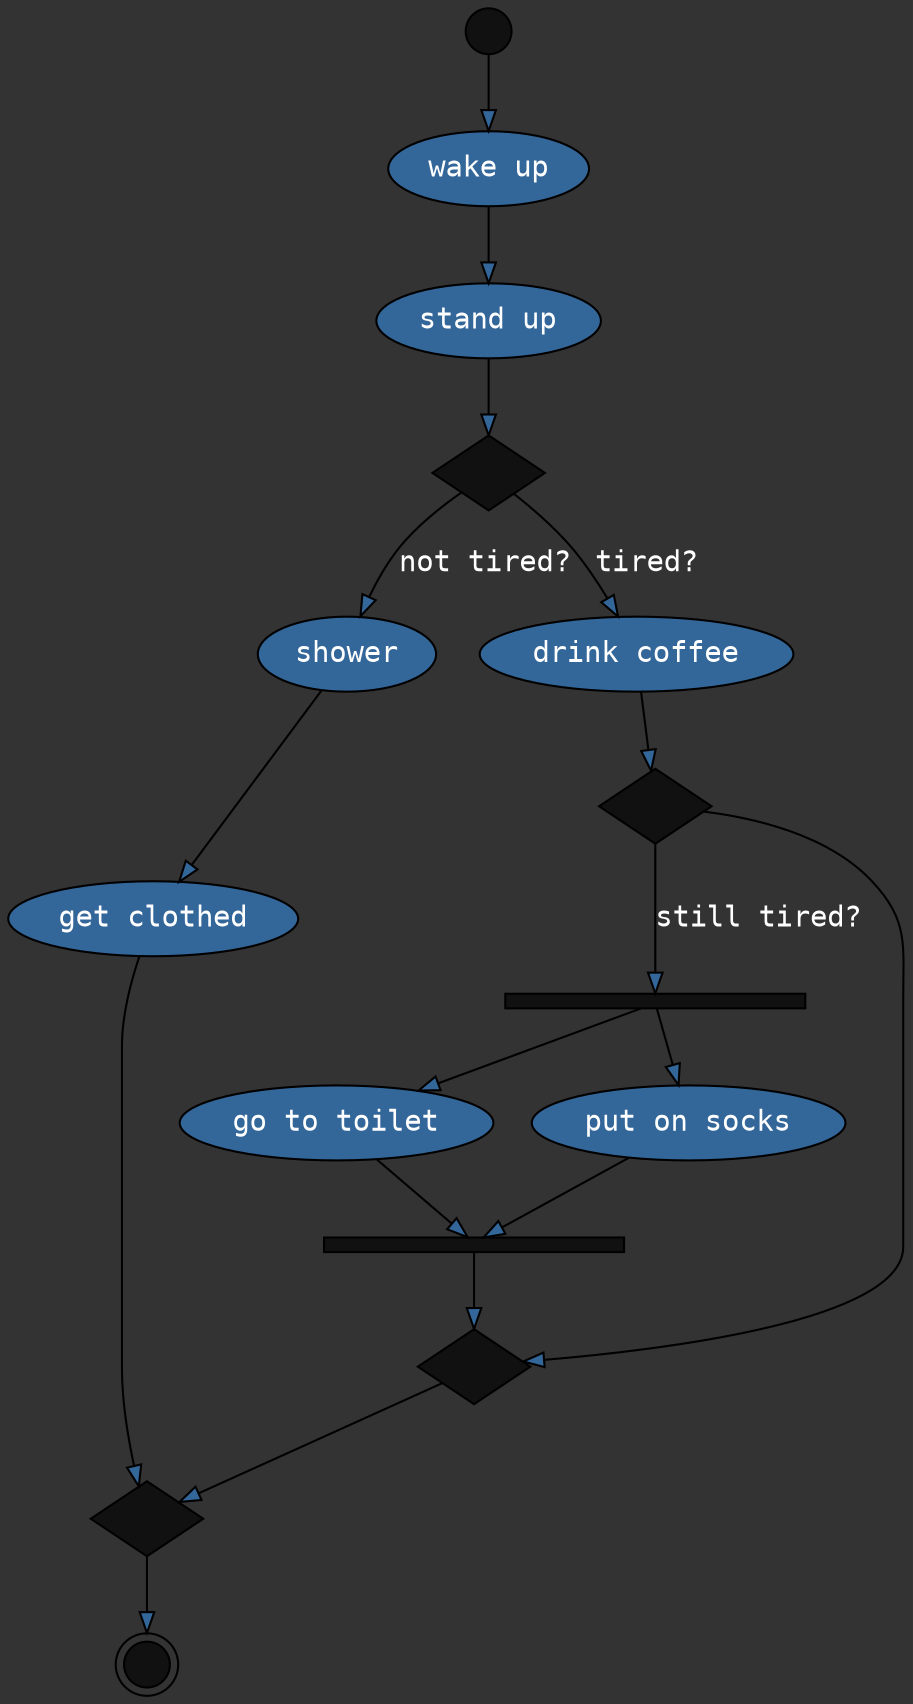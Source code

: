 digraph  {
graph [bgcolor="#333333"]
node [style="filled" fontcolor="white" fontname="Courier" shape="oval" fillcolor="#336699"]
edge [style="filled" fontcolor="white" fontname="Courier" shape="oval" fillcolor="#336699"]
"cond_6129484611666145821"[shape="diamond" label="" fillcolor="#111111"]
"cond_6129484611666145821"->"cond_3916589616287113937"[label="still tired?"]
"cond_6129484611666145821"->"join_4037200794235010051"
"join_6334824724549167320"[fillcolor="#111111" height="0.1" width="2" shape="rectangle" label=""]
"join_6334824724549167320"->"join_4037200794235010051"
"wake up"
"wake up"->"stand up"
"go to toilet"
"go to toilet"->"join_6334824724549167320"
"join_4037200794235010051"[shape="diamond" label="" fillcolor="#111111"]
"join_4037200794235010051"->"join_8674665223082153551"
"join_8674665223082153551"[shape="diamond" label="" fillcolor="#111111"]
"join_8674665223082153551"->"end"
"end"[shape="doublecircle" label="" style="filled" fillcolor="#111111" height="0.3"]
"stand up"
"stand up"->"cond_5577006791947779410"
"shower"
"shower"->"get clothed"
"get clothed"
"get clothed"->"join_8674665223082153551"
"put on socks"
"put on socks"->"join_6334824724549167320"
"start"[label="" style="filled" fillcolor="#111111" height="0.3" shape="circle"]
"start"->"wake up"
"cond_5577006791947779410"[fillcolor="#111111" shape="diamond" label=""]
"cond_5577006791947779410"->"shower"[label="not tired?"]
"cond_5577006791947779410"->"drink coffee"[label="tired?"]
"drink coffee"
"drink coffee"->"cond_6129484611666145821"
"cond_3916589616287113937"[height="0.1" width="2" shape="rectangle" label="" fillcolor="#111111"]
"cond_3916589616287113937"->"put on socks"
"cond_3916589616287113937"->"go to toilet"
}
